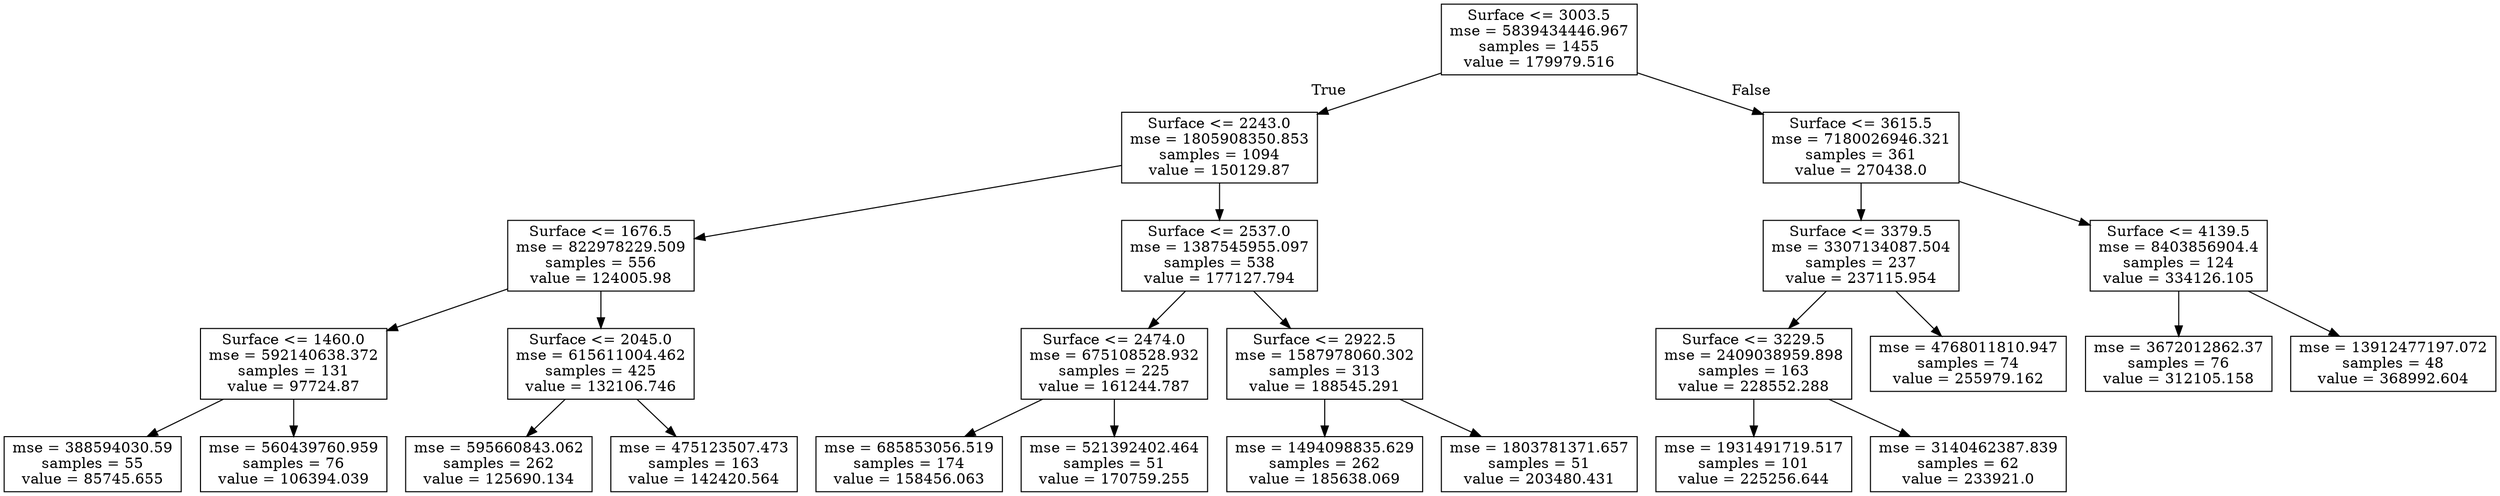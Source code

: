 digraph Tree {
node [shape=box] ;
0 [label="Surface <= 3003.5\nmse = 5839434446.967\nsamples = 1455\nvalue = 179979.516"] ;
1 [label="Surface <= 2243.0\nmse = 1805908350.853\nsamples = 1094\nvalue = 150129.87"] ;
0 -> 1 [labeldistance=2.5, labelangle=45, headlabel="True"] ;
2 [label="Surface <= 1676.5\nmse = 822978229.509\nsamples = 556\nvalue = 124005.98"] ;
1 -> 2 ;
3 [label="Surface <= 1460.0\nmse = 592140638.372\nsamples = 131\nvalue = 97724.87"] ;
2 -> 3 ;
4 [label="mse = 388594030.59\nsamples = 55\nvalue = 85745.655"] ;
3 -> 4 ;
5 [label="mse = 560439760.959\nsamples = 76\nvalue = 106394.039"] ;
3 -> 5 ;
6 [label="Surface <= 2045.0\nmse = 615611004.462\nsamples = 425\nvalue = 132106.746"] ;
2 -> 6 ;
7 [label="mse = 595660843.062\nsamples = 262\nvalue = 125690.134"] ;
6 -> 7 ;
8 [label="mse = 475123507.473\nsamples = 163\nvalue = 142420.564"] ;
6 -> 8 ;
9 [label="Surface <= 2537.0\nmse = 1387545955.097\nsamples = 538\nvalue = 177127.794"] ;
1 -> 9 ;
10 [label="Surface <= 2474.0\nmse = 675108528.932\nsamples = 225\nvalue = 161244.787"] ;
9 -> 10 ;
11 [label="mse = 685853056.519\nsamples = 174\nvalue = 158456.063"] ;
10 -> 11 ;
12 [label="mse = 521392402.464\nsamples = 51\nvalue = 170759.255"] ;
10 -> 12 ;
13 [label="Surface <= 2922.5\nmse = 1587978060.302\nsamples = 313\nvalue = 188545.291"] ;
9 -> 13 ;
14 [label="mse = 1494098835.629\nsamples = 262\nvalue = 185638.069"] ;
13 -> 14 ;
15 [label="mse = 1803781371.657\nsamples = 51\nvalue = 203480.431"] ;
13 -> 15 ;
16 [label="Surface <= 3615.5\nmse = 7180026946.321\nsamples = 361\nvalue = 270438.0"] ;
0 -> 16 [labeldistance=2.5, labelangle=-45, headlabel="False"] ;
17 [label="Surface <= 3379.5\nmse = 3307134087.504\nsamples = 237\nvalue = 237115.954"] ;
16 -> 17 ;
18 [label="Surface <= 3229.5\nmse = 2409038959.898\nsamples = 163\nvalue = 228552.288"] ;
17 -> 18 ;
19 [label="mse = 1931491719.517\nsamples = 101\nvalue = 225256.644"] ;
18 -> 19 ;
20 [label="mse = 3140462387.839\nsamples = 62\nvalue = 233921.0"] ;
18 -> 20 ;
21 [label="mse = 4768011810.947\nsamples = 74\nvalue = 255979.162"] ;
17 -> 21 ;
22 [label="Surface <= 4139.5\nmse = 8403856904.4\nsamples = 124\nvalue = 334126.105"] ;
16 -> 22 ;
23 [label="mse = 3672012862.37\nsamples = 76\nvalue = 312105.158"] ;
22 -> 23 ;
24 [label="mse = 13912477197.072\nsamples = 48\nvalue = 368992.604"] ;
22 -> 24 ;
}